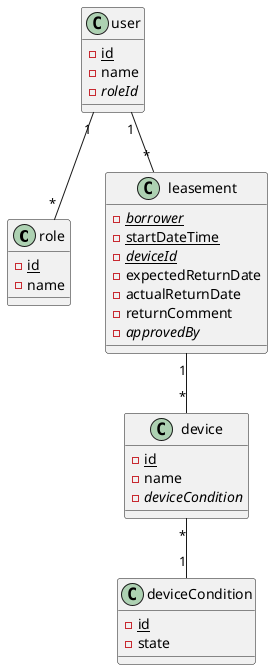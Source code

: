 @startuml

class role {
    - {static} id
    - name
}

class user {
    - {static}  id
    - name
    - {abstract} roleId
}

class device {
    - {static} id
    - name
    - {abstract} deviceCondition
}

class deviceCondition {
    - {static} id
    - state
}

class leasement {
    - {abstract}{static} borrower
    - {static} startDateTime
    - {abstract}{static} deviceId
    - expectedReturnDate
    - actualReturnDate
    - returnComment
    - {abstract} approvedBy
}



user "1" -- "*" role
user "1" -- "*" leasement
leasement "1" -- "*" device
device "*" -- "1" deviceCondition


@enduml